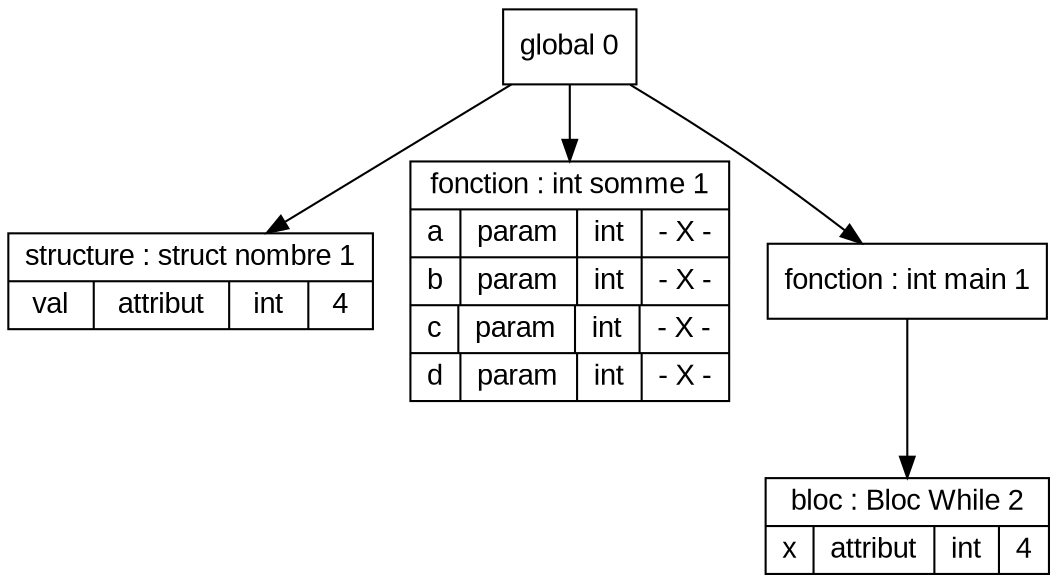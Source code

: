 digraph "tds"{

	node [fontname="Arial"];

	N1 [shape=record label="{ structure : struct nombre 1
	| { val | attribut | int | 4 }
	}"];

	N2 [shape=record label="{ fonction : int somme 1
	| { a | param | int | - X - }
	| { b | param | int | - X - }
	| { c | param | int | - X - }
	| { d | param | int | - X - }
	}"];

	N4 [shape=record label="{ bloc : Bloc While  2
	| { x | attribut | int | 4 }
	}"];

	N3 [shape=record label="{ fonction : int main 1
	}"];

	N0 [shape=record label="{ global 0
	}"];


	N0 -> N1; 
	N0 -> N2; 
	N0 -> N3; 
	N3 -> N4; 
}
